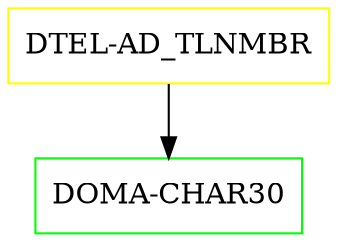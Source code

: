 digraph G {
  "DTEL-AD_TLNMBR" [shape=box,color=yellow];
  "DOMA-CHAR30" [shape=box,color=green,URL="./DOMA_CHAR30.html"];
  "DTEL-AD_TLNMBR" -> "DOMA-CHAR30";
}
